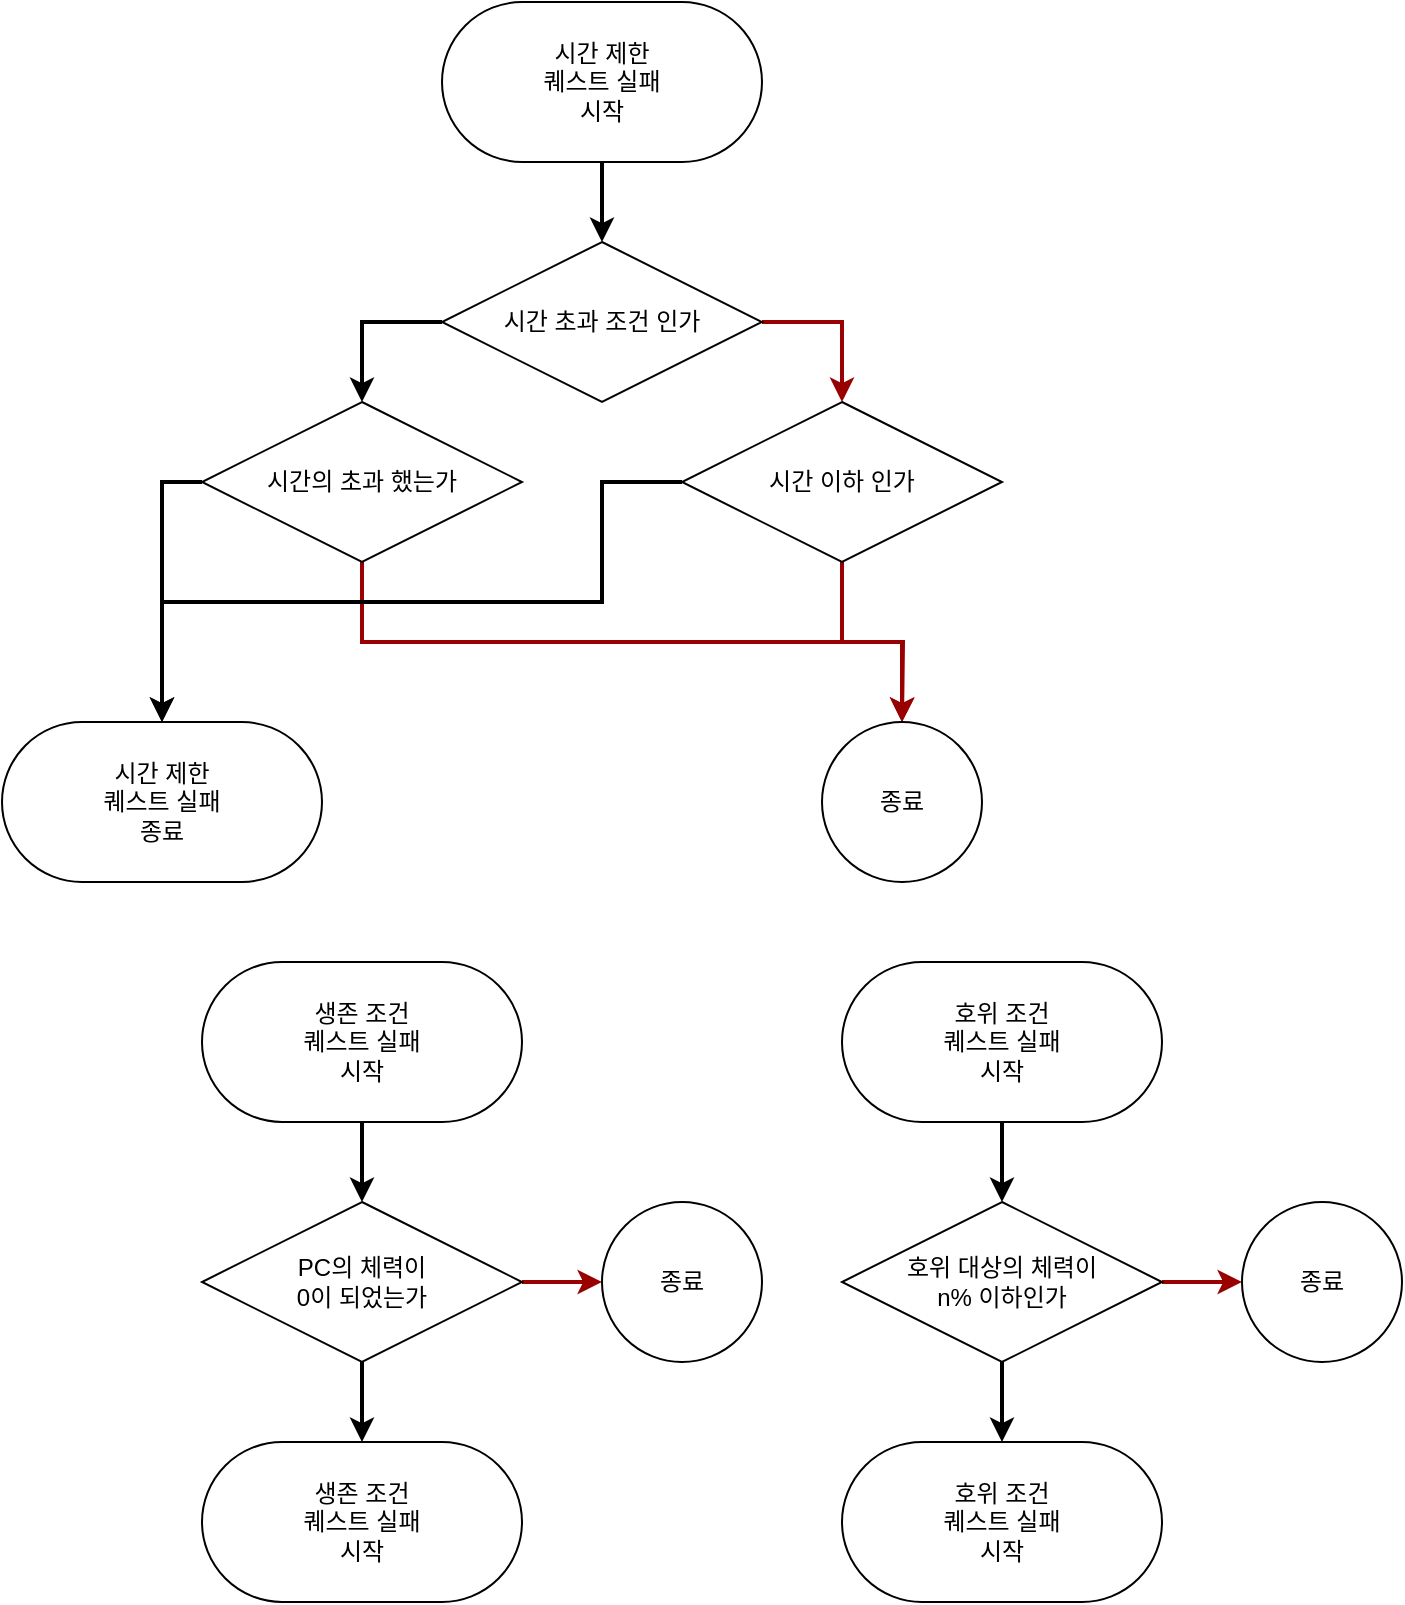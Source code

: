 <mxfile version="22.1.20" type="device">
  <diagram name="페이지-1" id="4K6bwSu-vBDwg872Qokh">
    <mxGraphModel dx="2261" dy="772" grid="1" gridSize="10" guides="1" tooltips="1" connect="1" arrows="1" fold="1" page="1" pageScale="1" pageWidth="827" pageHeight="1169" math="0" shadow="0">
      <root>
        <mxCell id="0" />
        <mxCell id="1" parent="0" />
        <mxCell id="dkVJfUGfxnGU58HfXm99-5" style="edgeStyle=orthogonalEdgeStyle;rounded=0;orthogonalLoop=1;jettySize=auto;html=1;exitX=0.5;exitY=1;exitDx=0;exitDy=0;entryX=0.5;entryY=0;entryDx=0;entryDy=0;strokeWidth=2;" parent="1" source="dkVJfUGfxnGU58HfXm99-1" target="dkVJfUGfxnGU58HfXm99-8" edge="1">
          <mxGeometry relative="1" as="geometry">
            <mxPoint x="200" y="160" as="targetPoint" />
          </mxGeometry>
        </mxCell>
        <mxCell id="dkVJfUGfxnGU58HfXm99-1" value="시간 제한&lt;br&gt;퀘스트 실패&lt;br&gt;시작" style="rounded=1;whiteSpace=wrap;html=1;arcSize=50;" parent="1" vertex="1">
          <mxGeometry x="120" y="40" width="160" height="80" as="geometry" />
        </mxCell>
        <mxCell id="dkVJfUGfxnGU58HfXm99-21" style="edgeStyle=orthogonalEdgeStyle;rounded=0;orthogonalLoop=1;jettySize=auto;html=1;exitX=0;exitY=0.5;exitDx=0;exitDy=0;strokeWidth=2;" parent="1" source="dkVJfUGfxnGU58HfXm99-8" target="dkVJfUGfxnGU58HfXm99-20" edge="1">
          <mxGeometry relative="1" as="geometry" />
        </mxCell>
        <mxCell id="dkVJfUGfxnGU58HfXm99-23" style="edgeStyle=orthogonalEdgeStyle;rounded=0;orthogonalLoop=1;jettySize=auto;html=1;exitX=1;exitY=0.5;exitDx=0;exitDy=0;entryX=0.5;entryY=0;entryDx=0;entryDy=0;strokeColor=#990000;strokeWidth=2;" parent="1" source="dkVJfUGfxnGU58HfXm99-8" target="dkVJfUGfxnGU58HfXm99-22" edge="1">
          <mxGeometry relative="1" as="geometry">
            <mxPoint x="350" y="425" as="sourcePoint" />
          </mxGeometry>
        </mxCell>
        <mxCell id="dkVJfUGfxnGU58HfXm99-8" value="시간 초과 조건 인가" style="rhombus;whiteSpace=wrap;html=1;" parent="1" vertex="1">
          <mxGeometry x="120" y="160" width="160" height="80" as="geometry" />
        </mxCell>
        <mxCell id="_4Jqy_WdG7zEiS7fj33P-8" style="edgeStyle=orthogonalEdgeStyle;rounded=0;orthogonalLoop=1;jettySize=auto;html=1;exitX=0.5;exitY=1;exitDx=0;exitDy=0;strokeWidth=2;" edge="1" parent="1" source="dkVJfUGfxnGU58HfXm99-12" target="_4Jqy_WdG7zEiS7fj33P-6">
          <mxGeometry relative="1" as="geometry" />
        </mxCell>
        <mxCell id="_4Jqy_WdG7zEiS7fj33P-10" style="edgeStyle=orthogonalEdgeStyle;rounded=0;orthogonalLoop=1;jettySize=auto;html=1;exitX=1;exitY=0.5;exitDx=0;exitDy=0;entryX=0;entryY=0.5;entryDx=0;entryDy=0;strokeWidth=2;strokeColor=#990000;" edge="1" parent="1" source="dkVJfUGfxnGU58HfXm99-12" target="_4Jqy_WdG7zEiS7fj33P-9">
          <mxGeometry relative="1" as="geometry" />
        </mxCell>
        <mxCell id="dkVJfUGfxnGU58HfXm99-12" value="PC의 체력이 &lt;br&gt;0이 되었는가" style="rhombus;whiteSpace=wrap;html=1;" parent="1" vertex="1">
          <mxGeometry y="640" width="160" height="80" as="geometry" />
        </mxCell>
        <mxCell id="_4Jqy_WdG7zEiS7fj33P-11" style="edgeStyle=orthogonalEdgeStyle;rounded=0;orthogonalLoop=1;jettySize=auto;html=1;exitX=0.5;exitY=1;exitDx=0;exitDy=0;entryX=0.5;entryY=0;entryDx=0;entryDy=0;strokeWidth=2;" edge="1" parent="1" source="dkVJfUGfxnGU58HfXm99-13" target="_4Jqy_WdG7zEiS7fj33P-7">
          <mxGeometry relative="1" as="geometry" />
        </mxCell>
        <mxCell id="_4Jqy_WdG7zEiS7fj33P-13" style="edgeStyle=orthogonalEdgeStyle;rounded=0;orthogonalLoop=1;jettySize=auto;html=1;exitX=1;exitY=0.5;exitDx=0;exitDy=0;entryX=0;entryY=0.5;entryDx=0;entryDy=0;strokeWidth=2;strokeColor=#990000;" edge="1" parent="1" source="dkVJfUGfxnGU58HfXm99-13" target="_4Jqy_WdG7zEiS7fj33P-12">
          <mxGeometry relative="1" as="geometry" />
        </mxCell>
        <mxCell id="dkVJfUGfxnGU58HfXm99-13" value="호위 대상의 체력이&lt;br&gt;n% 이하인가" style="rhombus;whiteSpace=wrap;html=1;" parent="1" vertex="1">
          <mxGeometry x="320" y="640" width="160" height="80" as="geometry" />
        </mxCell>
        <mxCell id="dkVJfUGfxnGU58HfXm99-18" style="edgeStyle=orthogonalEdgeStyle;rounded=0;orthogonalLoop=1;jettySize=auto;html=1;exitX=0.5;exitY=1;exitDx=0;exitDy=0;entryX=0.5;entryY=0;entryDx=0;entryDy=0;strokeWidth=2;" parent="1" source="dkVJfUGfxnGU58HfXm99-16" target="dkVJfUGfxnGU58HfXm99-12" edge="1">
          <mxGeometry relative="1" as="geometry" />
        </mxCell>
        <mxCell id="dkVJfUGfxnGU58HfXm99-16" value="생존 조건&lt;br&gt;퀘스트 실패&lt;br&gt;시작" style="rounded=1;whiteSpace=wrap;html=1;arcSize=50;" parent="1" vertex="1">
          <mxGeometry y="520" width="160" height="80" as="geometry" />
        </mxCell>
        <mxCell id="dkVJfUGfxnGU58HfXm99-19" style="edgeStyle=orthogonalEdgeStyle;rounded=0;orthogonalLoop=1;jettySize=auto;html=1;exitX=0.5;exitY=1;exitDx=0;exitDy=0;entryX=0.5;entryY=0;entryDx=0;entryDy=0;strokeWidth=2;" parent="1" source="dkVJfUGfxnGU58HfXm99-17" target="dkVJfUGfxnGU58HfXm99-13" edge="1">
          <mxGeometry relative="1" as="geometry" />
        </mxCell>
        <mxCell id="dkVJfUGfxnGU58HfXm99-17" value="호위 조건&lt;br&gt;퀘스트 실패&lt;br&gt;시작" style="rounded=1;whiteSpace=wrap;html=1;arcSize=50;" parent="1" vertex="1">
          <mxGeometry x="320" y="520" width="160" height="80" as="geometry" />
        </mxCell>
        <mxCell id="_4Jqy_WdG7zEiS7fj33P-2" style="edgeStyle=orthogonalEdgeStyle;rounded=0;orthogonalLoop=1;jettySize=auto;html=1;exitX=0;exitY=0.5;exitDx=0;exitDy=0;entryX=0.5;entryY=0;entryDx=0;entryDy=0;strokeWidth=2;" edge="1" parent="1" source="dkVJfUGfxnGU58HfXm99-20" target="dkVJfUGfxnGU58HfXm99-28">
          <mxGeometry relative="1" as="geometry" />
        </mxCell>
        <mxCell id="_4Jqy_WdG7zEiS7fj33P-4" style="edgeStyle=orthogonalEdgeStyle;rounded=0;orthogonalLoop=1;jettySize=auto;html=1;exitX=0.5;exitY=1;exitDx=0;exitDy=0;strokeWidth=2;strokeColor=#990000;" edge="1" parent="1" source="dkVJfUGfxnGU58HfXm99-20" target="dkVJfUGfxnGU58HfXm99-27">
          <mxGeometry relative="1" as="geometry" />
        </mxCell>
        <mxCell id="dkVJfUGfxnGU58HfXm99-20" value="시간의 초과 했는가" style="rhombus;whiteSpace=wrap;html=1;" parent="1" vertex="1">
          <mxGeometry y="240" width="160" height="80" as="geometry" />
        </mxCell>
        <mxCell id="_4Jqy_WdG7zEiS7fj33P-3" style="edgeStyle=orthogonalEdgeStyle;rounded=0;orthogonalLoop=1;jettySize=auto;html=1;exitX=0;exitY=0.5;exitDx=0;exitDy=0;entryX=0.5;entryY=0;entryDx=0;entryDy=0;strokeWidth=2;" edge="1" parent="1" source="dkVJfUGfxnGU58HfXm99-22" target="dkVJfUGfxnGU58HfXm99-28">
          <mxGeometry relative="1" as="geometry">
            <Array as="points">
              <mxPoint x="200" y="280" />
              <mxPoint x="200" y="340" />
              <mxPoint x="-20" y="340" />
            </Array>
          </mxGeometry>
        </mxCell>
        <mxCell id="_4Jqy_WdG7zEiS7fj33P-5" style="edgeStyle=orthogonalEdgeStyle;rounded=0;orthogonalLoop=1;jettySize=auto;html=1;exitX=0.5;exitY=1;exitDx=0;exitDy=0;strokeWidth=2;strokeColor=#990000;" edge="1" parent="1" source="dkVJfUGfxnGU58HfXm99-22">
          <mxGeometry relative="1" as="geometry">
            <mxPoint x="350" y="400" as="targetPoint" />
          </mxGeometry>
        </mxCell>
        <mxCell id="dkVJfUGfxnGU58HfXm99-22" value="시간 이하 인가" style="rhombus;whiteSpace=wrap;html=1;" parent="1" vertex="1">
          <mxGeometry x="240" y="240" width="160" height="80" as="geometry" />
        </mxCell>
        <mxCell id="dkVJfUGfxnGU58HfXm99-27" value="종료" style="ellipse;whiteSpace=wrap;html=1;" parent="1" vertex="1">
          <mxGeometry x="310" y="400" width="80" height="80" as="geometry" />
        </mxCell>
        <mxCell id="dkVJfUGfxnGU58HfXm99-28" value="시간 제한&lt;br style=&quot;border-color: var(--border-color);&quot;&gt;퀘스트 실패&lt;br style=&quot;border-color: var(--border-color);&quot;&gt;종료" style="rounded=1;whiteSpace=wrap;html=1;arcSize=50;" parent="1" vertex="1">
          <mxGeometry x="-100" y="400" width="160" height="80" as="geometry" />
        </mxCell>
        <mxCell id="_4Jqy_WdG7zEiS7fj33P-6" value="생존 조건&lt;br&gt;퀘스트 실패&lt;br&gt;시작" style="rounded=1;whiteSpace=wrap;html=1;arcSize=50;" vertex="1" parent="1">
          <mxGeometry y="760" width="160" height="80" as="geometry" />
        </mxCell>
        <mxCell id="_4Jqy_WdG7zEiS7fj33P-7" value="호위 조건&lt;br&gt;퀘스트 실패&lt;br&gt;시작" style="rounded=1;whiteSpace=wrap;html=1;arcSize=50;" vertex="1" parent="1">
          <mxGeometry x="320" y="760" width="160" height="80" as="geometry" />
        </mxCell>
        <mxCell id="_4Jqy_WdG7zEiS7fj33P-9" value="종료" style="ellipse;whiteSpace=wrap;html=1;" vertex="1" parent="1">
          <mxGeometry x="200" y="640" width="80" height="80" as="geometry" />
        </mxCell>
        <mxCell id="_4Jqy_WdG7zEiS7fj33P-12" value="종료" style="ellipse;whiteSpace=wrap;html=1;" vertex="1" parent="1">
          <mxGeometry x="520" y="640" width="80" height="80" as="geometry" />
        </mxCell>
      </root>
    </mxGraphModel>
  </diagram>
</mxfile>
